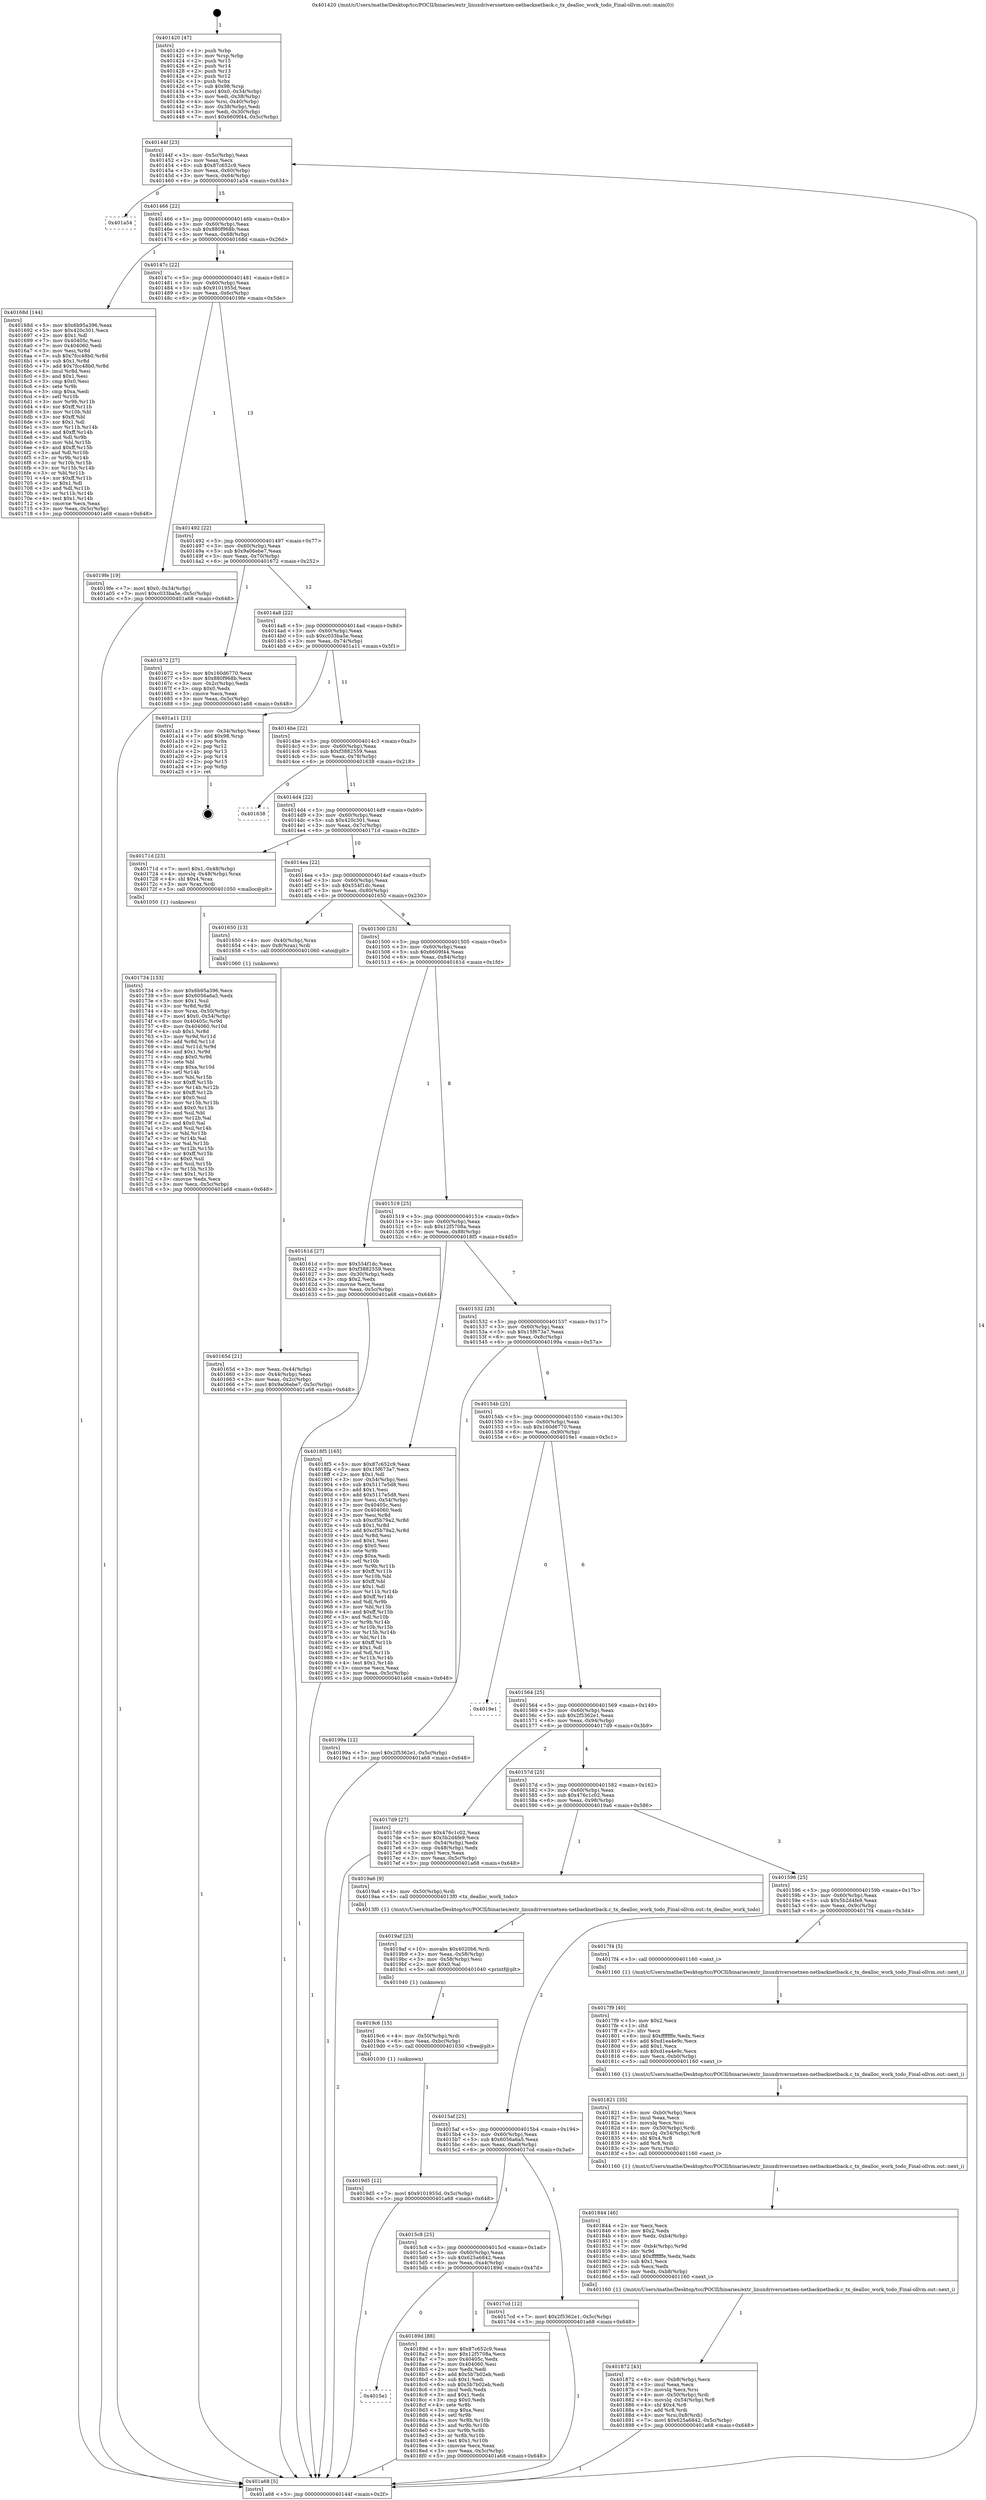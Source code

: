 digraph "0x401420" {
  label = "0x401420 (/mnt/c/Users/mathe/Desktop/tcc/POCII/binaries/extr_linuxdriversnetxen-netbacknetback.c_tx_dealloc_work_todo_Final-ollvm.out::main(0))"
  labelloc = "t"
  node[shape=record]

  Entry [label="",width=0.3,height=0.3,shape=circle,fillcolor=black,style=filled]
  "0x40144f" [label="{
     0x40144f [23]\l
     | [instrs]\l
     &nbsp;&nbsp;0x40144f \<+3\>: mov -0x5c(%rbp),%eax\l
     &nbsp;&nbsp;0x401452 \<+2\>: mov %eax,%ecx\l
     &nbsp;&nbsp;0x401454 \<+6\>: sub $0x87c652c9,%ecx\l
     &nbsp;&nbsp;0x40145a \<+3\>: mov %eax,-0x60(%rbp)\l
     &nbsp;&nbsp;0x40145d \<+3\>: mov %ecx,-0x64(%rbp)\l
     &nbsp;&nbsp;0x401460 \<+6\>: je 0000000000401a54 \<main+0x634\>\l
  }"]
  "0x401a54" [label="{
     0x401a54\l
  }", style=dashed]
  "0x401466" [label="{
     0x401466 [22]\l
     | [instrs]\l
     &nbsp;&nbsp;0x401466 \<+5\>: jmp 000000000040146b \<main+0x4b\>\l
     &nbsp;&nbsp;0x40146b \<+3\>: mov -0x60(%rbp),%eax\l
     &nbsp;&nbsp;0x40146e \<+5\>: sub $0x880f968b,%eax\l
     &nbsp;&nbsp;0x401473 \<+3\>: mov %eax,-0x68(%rbp)\l
     &nbsp;&nbsp;0x401476 \<+6\>: je 000000000040168d \<main+0x26d\>\l
  }"]
  Exit [label="",width=0.3,height=0.3,shape=circle,fillcolor=black,style=filled,peripheries=2]
  "0x40168d" [label="{
     0x40168d [144]\l
     | [instrs]\l
     &nbsp;&nbsp;0x40168d \<+5\>: mov $0x6b95a396,%eax\l
     &nbsp;&nbsp;0x401692 \<+5\>: mov $0x420c301,%ecx\l
     &nbsp;&nbsp;0x401697 \<+2\>: mov $0x1,%dl\l
     &nbsp;&nbsp;0x401699 \<+7\>: mov 0x40405c,%esi\l
     &nbsp;&nbsp;0x4016a0 \<+7\>: mov 0x404060,%edi\l
     &nbsp;&nbsp;0x4016a7 \<+3\>: mov %esi,%r8d\l
     &nbsp;&nbsp;0x4016aa \<+7\>: sub $0x7fcc48b0,%r8d\l
     &nbsp;&nbsp;0x4016b1 \<+4\>: sub $0x1,%r8d\l
     &nbsp;&nbsp;0x4016b5 \<+7\>: add $0x7fcc48b0,%r8d\l
     &nbsp;&nbsp;0x4016bc \<+4\>: imul %r8d,%esi\l
     &nbsp;&nbsp;0x4016c0 \<+3\>: and $0x1,%esi\l
     &nbsp;&nbsp;0x4016c3 \<+3\>: cmp $0x0,%esi\l
     &nbsp;&nbsp;0x4016c6 \<+4\>: sete %r9b\l
     &nbsp;&nbsp;0x4016ca \<+3\>: cmp $0xa,%edi\l
     &nbsp;&nbsp;0x4016cd \<+4\>: setl %r10b\l
     &nbsp;&nbsp;0x4016d1 \<+3\>: mov %r9b,%r11b\l
     &nbsp;&nbsp;0x4016d4 \<+4\>: xor $0xff,%r11b\l
     &nbsp;&nbsp;0x4016d8 \<+3\>: mov %r10b,%bl\l
     &nbsp;&nbsp;0x4016db \<+3\>: xor $0xff,%bl\l
     &nbsp;&nbsp;0x4016de \<+3\>: xor $0x1,%dl\l
     &nbsp;&nbsp;0x4016e1 \<+3\>: mov %r11b,%r14b\l
     &nbsp;&nbsp;0x4016e4 \<+4\>: and $0xff,%r14b\l
     &nbsp;&nbsp;0x4016e8 \<+3\>: and %dl,%r9b\l
     &nbsp;&nbsp;0x4016eb \<+3\>: mov %bl,%r15b\l
     &nbsp;&nbsp;0x4016ee \<+4\>: and $0xff,%r15b\l
     &nbsp;&nbsp;0x4016f2 \<+3\>: and %dl,%r10b\l
     &nbsp;&nbsp;0x4016f5 \<+3\>: or %r9b,%r14b\l
     &nbsp;&nbsp;0x4016f8 \<+3\>: or %r10b,%r15b\l
     &nbsp;&nbsp;0x4016fb \<+3\>: xor %r15b,%r14b\l
     &nbsp;&nbsp;0x4016fe \<+3\>: or %bl,%r11b\l
     &nbsp;&nbsp;0x401701 \<+4\>: xor $0xff,%r11b\l
     &nbsp;&nbsp;0x401705 \<+3\>: or $0x1,%dl\l
     &nbsp;&nbsp;0x401708 \<+3\>: and %dl,%r11b\l
     &nbsp;&nbsp;0x40170b \<+3\>: or %r11b,%r14b\l
     &nbsp;&nbsp;0x40170e \<+4\>: test $0x1,%r14b\l
     &nbsp;&nbsp;0x401712 \<+3\>: cmovne %ecx,%eax\l
     &nbsp;&nbsp;0x401715 \<+3\>: mov %eax,-0x5c(%rbp)\l
     &nbsp;&nbsp;0x401718 \<+5\>: jmp 0000000000401a68 \<main+0x648\>\l
  }"]
  "0x40147c" [label="{
     0x40147c [22]\l
     | [instrs]\l
     &nbsp;&nbsp;0x40147c \<+5\>: jmp 0000000000401481 \<main+0x61\>\l
     &nbsp;&nbsp;0x401481 \<+3\>: mov -0x60(%rbp),%eax\l
     &nbsp;&nbsp;0x401484 \<+5\>: sub $0x9101955d,%eax\l
     &nbsp;&nbsp;0x401489 \<+3\>: mov %eax,-0x6c(%rbp)\l
     &nbsp;&nbsp;0x40148c \<+6\>: je 00000000004019fe \<main+0x5de\>\l
  }"]
  "0x4019d5" [label="{
     0x4019d5 [12]\l
     | [instrs]\l
     &nbsp;&nbsp;0x4019d5 \<+7\>: movl $0x9101955d,-0x5c(%rbp)\l
     &nbsp;&nbsp;0x4019dc \<+5\>: jmp 0000000000401a68 \<main+0x648\>\l
  }"]
  "0x4019fe" [label="{
     0x4019fe [19]\l
     | [instrs]\l
     &nbsp;&nbsp;0x4019fe \<+7\>: movl $0x0,-0x34(%rbp)\l
     &nbsp;&nbsp;0x401a05 \<+7\>: movl $0xc033ba5e,-0x5c(%rbp)\l
     &nbsp;&nbsp;0x401a0c \<+5\>: jmp 0000000000401a68 \<main+0x648\>\l
  }"]
  "0x401492" [label="{
     0x401492 [22]\l
     | [instrs]\l
     &nbsp;&nbsp;0x401492 \<+5\>: jmp 0000000000401497 \<main+0x77\>\l
     &nbsp;&nbsp;0x401497 \<+3\>: mov -0x60(%rbp),%eax\l
     &nbsp;&nbsp;0x40149a \<+5\>: sub $0x9a06ebe7,%eax\l
     &nbsp;&nbsp;0x40149f \<+3\>: mov %eax,-0x70(%rbp)\l
     &nbsp;&nbsp;0x4014a2 \<+6\>: je 0000000000401672 \<main+0x252\>\l
  }"]
  "0x4019c6" [label="{
     0x4019c6 [15]\l
     | [instrs]\l
     &nbsp;&nbsp;0x4019c6 \<+4\>: mov -0x50(%rbp),%rdi\l
     &nbsp;&nbsp;0x4019ca \<+6\>: mov %eax,-0xbc(%rbp)\l
     &nbsp;&nbsp;0x4019d0 \<+5\>: call 0000000000401030 \<free@plt\>\l
     | [calls]\l
     &nbsp;&nbsp;0x401030 \{1\} (unknown)\l
  }"]
  "0x401672" [label="{
     0x401672 [27]\l
     | [instrs]\l
     &nbsp;&nbsp;0x401672 \<+5\>: mov $0x160d6770,%eax\l
     &nbsp;&nbsp;0x401677 \<+5\>: mov $0x880f968b,%ecx\l
     &nbsp;&nbsp;0x40167c \<+3\>: mov -0x2c(%rbp),%edx\l
     &nbsp;&nbsp;0x40167f \<+3\>: cmp $0x0,%edx\l
     &nbsp;&nbsp;0x401682 \<+3\>: cmove %ecx,%eax\l
     &nbsp;&nbsp;0x401685 \<+3\>: mov %eax,-0x5c(%rbp)\l
     &nbsp;&nbsp;0x401688 \<+5\>: jmp 0000000000401a68 \<main+0x648\>\l
  }"]
  "0x4014a8" [label="{
     0x4014a8 [22]\l
     | [instrs]\l
     &nbsp;&nbsp;0x4014a8 \<+5\>: jmp 00000000004014ad \<main+0x8d\>\l
     &nbsp;&nbsp;0x4014ad \<+3\>: mov -0x60(%rbp),%eax\l
     &nbsp;&nbsp;0x4014b0 \<+5\>: sub $0xc033ba5e,%eax\l
     &nbsp;&nbsp;0x4014b5 \<+3\>: mov %eax,-0x74(%rbp)\l
     &nbsp;&nbsp;0x4014b8 \<+6\>: je 0000000000401a11 \<main+0x5f1\>\l
  }"]
  "0x4019af" [label="{
     0x4019af [23]\l
     | [instrs]\l
     &nbsp;&nbsp;0x4019af \<+10\>: movabs $0x4020b6,%rdi\l
     &nbsp;&nbsp;0x4019b9 \<+3\>: mov %eax,-0x58(%rbp)\l
     &nbsp;&nbsp;0x4019bc \<+3\>: mov -0x58(%rbp),%esi\l
     &nbsp;&nbsp;0x4019bf \<+2\>: mov $0x0,%al\l
     &nbsp;&nbsp;0x4019c1 \<+5\>: call 0000000000401040 \<printf@plt\>\l
     | [calls]\l
     &nbsp;&nbsp;0x401040 \{1\} (unknown)\l
  }"]
  "0x401a11" [label="{
     0x401a11 [21]\l
     | [instrs]\l
     &nbsp;&nbsp;0x401a11 \<+3\>: mov -0x34(%rbp),%eax\l
     &nbsp;&nbsp;0x401a14 \<+7\>: add $0x98,%rsp\l
     &nbsp;&nbsp;0x401a1b \<+1\>: pop %rbx\l
     &nbsp;&nbsp;0x401a1c \<+2\>: pop %r12\l
     &nbsp;&nbsp;0x401a1e \<+2\>: pop %r13\l
     &nbsp;&nbsp;0x401a20 \<+2\>: pop %r14\l
     &nbsp;&nbsp;0x401a22 \<+2\>: pop %r15\l
     &nbsp;&nbsp;0x401a24 \<+1\>: pop %rbp\l
     &nbsp;&nbsp;0x401a25 \<+1\>: ret\l
  }"]
  "0x4014be" [label="{
     0x4014be [22]\l
     | [instrs]\l
     &nbsp;&nbsp;0x4014be \<+5\>: jmp 00000000004014c3 \<main+0xa3\>\l
     &nbsp;&nbsp;0x4014c3 \<+3\>: mov -0x60(%rbp),%eax\l
     &nbsp;&nbsp;0x4014c6 \<+5\>: sub $0xf3882559,%eax\l
     &nbsp;&nbsp;0x4014cb \<+3\>: mov %eax,-0x78(%rbp)\l
     &nbsp;&nbsp;0x4014ce \<+6\>: je 0000000000401638 \<main+0x218\>\l
  }"]
  "0x4015e1" [label="{
     0x4015e1\l
  }", style=dashed]
  "0x401638" [label="{
     0x401638\l
  }", style=dashed]
  "0x4014d4" [label="{
     0x4014d4 [22]\l
     | [instrs]\l
     &nbsp;&nbsp;0x4014d4 \<+5\>: jmp 00000000004014d9 \<main+0xb9\>\l
     &nbsp;&nbsp;0x4014d9 \<+3\>: mov -0x60(%rbp),%eax\l
     &nbsp;&nbsp;0x4014dc \<+5\>: sub $0x420c301,%eax\l
     &nbsp;&nbsp;0x4014e1 \<+3\>: mov %eax,-0x7c(%rbp)\l
     &nbsp;&nbsp;0x4014e4 \<+6\>: je 000000000040171d \<main+0x2fd\>\l
  }"]
  "0x40189d" [label="{
     0x40189d [88]\l
     | [instrs]\l
     &nbsp;&nbsp;0x40189d \<+5\>: mov $0x87c652c9,%eax\l
     &nbsp;&nbsp;0x4018a2 \<+5\>: mov $0x12f5708a,%ecx\l
     &nbsp;&nbsp;0x4018a7 \<+7\>: mov 0x40405c,%edx\l
     &nbsp;&nbsp;0x4018ae \<+7\>: mov 0x404060,%esi\l
     &nbsp;&nbsp;0x4018b5 \<+2\>: mov %edx,%edi\l
     &nbsp;&nbsp;0x4018b7 \<+6\>: add $0x5b7b02eb,%edi\l
     &nbsp;&nbsp;0x4018bd \<+3\>: sub $0x1,%edi\l
     &nbsp;&nbsp;0x4018c0 \<+6\>: sub $0x5b7b02eb,%edi\l
     &nbsp;&nbsp;0x4018c6 \<+3\>: imul %edi,%edx\l
     &nbsp;&nbsp;0x4018c9 \<+3\>: and $0x1,%edx\l
     &nbsp;&nbsp;0x4018cc \<+3\>: cmp $0x0,%edx\l
     &nbsp;&nbsp;0x4018cf \<+4\>: sete %r8b\l
     &nbsp;&nbsp;0x4018d3 \<+3\>: cmp $0xa,%esi\l
     &nbsp;&nbsp;0x4018d6 \<+4\>: setl %r9b\l
     &nbsp;&nbsp;0x4018da \<+3\>: mov %r8b,%r10b\l
     &nbsp;&nbsp;0x4018dd \<+3\>: and %r9b,%r10b\l
     &nbsp;&nbsp;0x4018e0 \<+3\>: xor %r9b,%r8b\l
     &nbsp;&nbsp;0x4018e3 \<+3\>: or %r8b,%r10b\l
     &nbsp;&nbsp;0x4018e6 \<+4\>: test $0x1,%r10b\l
     &nbsp;&nbsp;0x4018ea \<+3\>: cmovne %ecx,%eax\l
     &nbsp;&nbsp;0x4018ed \<+3\>: mov %eax,-0x5c(%rbp)\l
     &nbsp;&nbsp;0x4018f0 \<+5\>: jmp 0000000000401a68 \<main+0x648\>\l
  }"]
  "0x40171d" [label="{
     0x40171d [23]\l
     | [instrs]\l
     &nbsp;&nbsp;0x40171d \<+7\>: movl $0x1,-0x48(%rbp)\l
     &nbsp;&nbsp;0x401724 \<+4\>: movslq -0x48(%rbp),%rax\l
     &nbsp;&nbsp;0x401728 \<+4\>: shl $0x4,%rax\l
     &nbsp;&nbsp;0x40172c \<+3\>: mov %rax,%rdi\l
     &nbsp;&nbsp;0x40172f \<+5\>: call 0000000000401050 \<malloc@plt\>\l
     | [calls]\l
     &nbsp;&nbsp;0x401050 \{1\} (unknown)\l
  }"]
  "0x4014ea" [label="{
     0x4014ea [22]\l
     | [instrs]\l
     &nbsp;&nbsp;0x4014ea \<+5\>: jmp 00000000004014ef \<main+0xcf\>\l
     &nbsp;&nbsp;0x4014ef \<+3\>: mov -0x60(%rbp),%eax\l
     &nbsp;&nbsp;0x4014f2 \<+5\>: sub $0x554f1dc,%eax\l
     &nbsp;&nbsp;0x4014f7 \<+3\>: mov %eax,-0x80(%rbp)\l
     &nbsp;&nbsp;0x4014fa \<+6\>: je 0000000000401650 \<main+0x230\>\l
  }"]
  "0x401872" [label="{
     0x401872 [43]\l
     | [instrs]\l
     &nbsp;&nbsp;0x401872 \<+6\>: mov -0xb8(%rbp),%ecx\l
     &nbsp;&nbsp;0x401878 \<+3\>: imul %eax,%ecx\l
     &nbsp;&nbsp;0x40187b \<+3\>: movslq %ecx,%rsi\l
     &nbsp;&nbsp;0x40187e \<+4\>: mov -0x50(%rbp),%rdi\l
     &nbsp;&nbsp;0x401882 \<+4\>: movslq -0x54(%rbp),%r8\l
     &nbsp;&nbsp;0x401886 \<+4\>: shl $0x4,%r8\l
     &nbsp;&nbsp;0x40188a \<+3\>: add %r8,%rdi\l
     &nbsp;&nbsp;0x40188d \<+4\>: mov %rsi,0x8(%rdi)\l
     &nbsp;&nbsp;0x401891 \<+7\>: movl $0x625a6842,-0x5c(%rbp)\l
     &nbsp;&nbsp;0x401898 \<+5\>: jmp 0000000000401a68 \<main+0x648\>\l
  }"]
  "0x401650" [label="{
     0x401650 [13]\l
     | [instrs]\l
     &nbsp;&nbsp;0x401650 \<+4\>: mov -0x40(%rbp),%rax\l
     &nbsp;&nbsp;0x401654 \<+4\>: mov 0x8(%rax),%rdi\l
     &nbsp;&nbsp;0x401658 \<+5\>: call 0000000000401060 \<atoi@plt\>\l
     | [calls]\l
     &nbsp;&nbsp;0x401060 \{1\} (unknown)\l
  }"]
  "0x401500" [label="{
     0x401500 [25]\l
     | [instrs]\l
     &nbsp;&nbsp;0x401500 \<+5\>: jmp 0000000000401505 \<main+0xe5\>\l
     &nbsp;&nbsp;0x401505 \<+3\>: mov -0x60(%rbp),%eax\l
     &nbsp;&nbsp;0x401508 \<+5\>: sub $0x6609f44,%eax\l
     &nbsp;&nbsp;0x40150d \<+6\>: mov %eax,-0x84(%rbp)\l
     &nbsp;&nbsp;0x401513 \<+6\>: je 000000000040161d \<main+0x1fd\>\l
  }"]
  "0x401844" [label="{
     0x401844 [46]\l
     | [instrs]\l
     &nbsp;&nbsp;0x401844 \<+2\>: xor %ecx,%ecx\l
     &nbsp;&nbsp;0x401846 \<+5\>: mov $0x2,%edx\l
     &nbsp;&nbsp;0x40184b \<+6\>: mov %edx,-0xb4(%rbp)\l
     &nbsp;&nbsp;0x401851 \<+1\>: cltd\l
     &nbsp;&nbsp;0x401852 \<+7\>: mov -0xb4(%rbp),%r9d\l
     &nbsp;&nbsp;0x401859 \<+3\>: idiv %r9d\l
     &nbsp;&nbsp;0x40185c \<+6\>: imul $0xfffffffe,%edx,%edx\l
     &nbsp;&nbsp;0x401862 \<+3\>: sub $0x1,%ecx\l
     &nbsp;&nbsp;0x401865 \<+2\>: sub %ecx,%edx\l
     &nbsp;&nbsp;0x401867 \<+6\>: mov %edx,-0xb8(%rbp)\l
     &nbsp;&nbsp;0x40186d \<+5\>: call 0000000000401160 \<next_i\>\l
     | [calls]\l
     &nbsp;&nbsp;0x401160 \{1\} (/mnt/c/Users/mathe/Desktop/tcc/POCII/binaries/extr_linuxdriversnetxen-netbacknetback.c_tx_dealloc_work_todo_Final-ollvm.out::next_i)\l
  }"]
  "0x40161d" [label="{
     0x40161d [27]\l
     | [instrs]\l
     &nbsp;&nbsp;0x40161d \<+5\>: mov $0x554f1dc,%eax\l
     &nbsp;&nbsp;0x401622 \<+5\>: mov $0xf3882559,%ecx\l
     &nbsp;&nbsp;0x401627 \<+3\>: mov -0x30(%rbp),%edx\l
     &nbsp;&nbsp;0x40162a \<+3\>: cmp $0x2,%edx\l
     &nbsp;&nbsp;0x40162d \<+3\>: cmovne %ecx,%eax\l
     &nbsp;&nbsp;0x401630 \<+3\>: mov %eax,-0x5c(%rbp)\l
     &nbsp;&nbsp;0x401633 \<+5\>: jmp 0000000000401a68 \<main+0x648\>\l
  }"]
  "0x401519" [label="{
     0x401519 [25]\l
     | [instrs]\l
     &nbsp;&nbsp;0x401519 \<+5\>: jmp 000000000040151e \<main+0xfe\>\l
     &nbsp;&nbsp;0x40151e \<+3\>: mov -0x60(%rbp),%eax\l
     &nbsp;&nbsp;0x401521 \<+5\>: sub $0x12f5708a,%eax\l
     &nbsp;&nbsp;0x401526 \<+6\>: mov %eax,-0x88(%rbp)\l
     &nbsp;&nbsp;0x40152c \<+6\>: je 00000000004018f5 \<main+0x4d5\>\l
  }"]
  "0x401a68" [label="{
     0x401a68 [5]\l
     | [instrs]\l
     &nbsp;&nbsp;0x401a68 \<+5\>: jmp 000000000040144f \<main+0x2f\>\l
  }"]
  "0x401420" [label="{
     0x401420 [47]\l
     | [instrs]\l
     &nbsp;&nbsp;0x401420 \<+1\>: push %rbp\l
     &nbsp;&nbsp;0x401421 \<+3\>: mov %rsp,%rbp\l
     &nbsp;&nbsp;0x401424 \<+2\>: push %r15\l
     &nbsp;&nbsp;0x401426 \<+2\>: push %r14\l
     &nbsp;&nbsp;0x401428 \<+2\>: push %r13\l
     &nbsp;&nbsp;0x40142a \<+2\>: push %r12\l
     &nbsp;&nbsp;0x40142c \<+1\>: push %rbx\l
     &nbsp;&nbsp;0x40142d \<+7\>: sub $0x98,%rsp\l
     &nbsp;&nbsp;0x401434 \<+7\>: movl $0x0,-0x34(%rbp)\l
     &nbsp;&nbsp;0x40143b \<+3\>: mov %edi,-0x38(%rbp)\l
     &nbsp;&nbsp;0x40143e \<+4\>: mov %rsi,-0x40(%rbp)\l
     &nbsp;&nbsp;0x401442 \<+3\>: mov -0x38(%rbp),%edi\l
     &nbsp;&nbsp;0x401445 \<+3\>: mov %edi,-0x30(%rbp)\l
     &nbsp;&nbsp;0x401448 \<+7\>: movl $0x6609f44,-0x5c(%rbp)\l
  }"]
  "0x40165d" [label="{
     0x40165d [21]\l
     | [instrs]\l
     &nbsp;&nbsp;0x40165d \<+3\>: mov %eax,-0x44(%rbp)\l
     &nbsp;&nbsp;0x401660 \<+3\>: mov -0x44(%rbp),%eax\l
     &nbsp;&nbsp;0x401663 \<+3\>: mov %eax,-0x2c(%rbp)\l
     &nbsp;&nbsp;0x401666 \<+7\>: movl $0x9a06ebe7,-0x5c(%rbp)\l
     &nbsp;&nbsp;0x40166d \<+5\>: jmp 0000000000401a68 \<main+0x648\>\l
  }"]
  "0x401734" [label="{
     0x401734 [153]\l
     | [instrs]\l
     &nbsp;&nbsp;0x401734 \<+5\>: mov $0x6b95a396,%ecx\l
     &nbsp;&nbsp;0x401739 \<+5\>: mov $0x6056a6a5,%edx\l
     &nbsp;&nbsp;0x40173e \<+3\>: mov $0x1,%sil\l
     &nbsp;&nbsp;0x401741 \<+3\>: xor %r8d,%r8d\l
     &nbsp;&nbsp;0x401744 \<+4\>: mov %rax,-0x50(%rbp)\l
     &nbsp;&nbsp;0x401748 \<+7\>: movl $0x0,-0x54(%rbp)\l
     &nbsp;&nbsp;0x40174f \<+8\>: mov 0x40405c,%r9d\l
     &nbsp;&nbsp;0x401757 \<+8\>: mov 0x404060,%r10d\l
     &nbsp;&nbsp;0x40175f \<+4\>: sub $0x1,%r8d\l
     &nbsp;&nbsp;0x401763 \<+3\>: mov %r9d,%r11d\l
     &nbsp;&nbsp;0x401766 \<+3\>: add %r8d,%r11d\l
     &nbsp;&nbsp;0x401769 \<+4\>: imul %r11d,%r9d\l
     &nbsp;&nbsp;0x40176d \<+4\>: and $0x1,%r9d\l
     &nbsp;&nbsp;0x401771 \<+4\>: cmp $0x0,%r9d\l
     &nbsp;&nbsp;0x401775 \<+3\>: sete %bl\l
     &nbsp;&nbsp;0x401778 \<+4\>: cmp $0xa,%r10d\l
     &nbsp;&nbsp;0x40177c \<+4\>: setl %r14b\l
     &nbsp;&nbsp;0x401780 \<+3\>: mov %bl,%r15b\l
     &nbsp;&nbsp;0x401783 \<+4\>: xor $0xff,%r15b\l
     &nbsp;&nbsp;0x401787 \<+3\>: mov %r14b,%r12b\l
     &nbsp;&nbsp;0x40178a \<+4\>: xor $0xff,%r12b\l
     &nbsp;&nbsp;0x40178e \<+4\>: xor $0x0,%sil\l
     &nbsp;&nbsp;0x401792 \<+3\>: mov %r15b,%r13b\l
     &nbsp;&nbsp;0x401795 \<+4\>: and $0x0,%r13b\l
     &nbsp;&nbsp;0x401799 \<+3\>: and %sil,%bl\l
     &nbsp;&nbsp;0x40179c \<+3\>: mov %r12b,%al\l
     &nbsp;&nbsp;0x40179f \<+2\>: and $0x0,%al\l
     &nbsp;&nbsp;0x4017a1 \<+3\>: and %sil,%r14b\l
     &nbsp;&nbsp;0x4017a4 \<+3\>: or %bl,%r13b\l
     &nbsp;&nbsp;0x4017a7 \<+3\>: or %r14b,%al\l
     &nbsp;&nbsp;0x4017aa \<+3\>: xor %al,%r13b\l
     &nbsp;&nbsp;0x4017ad \<+3\>: or %r12b,%r15b\l
     &nbsp;&nbsp;0x4017b0 \<+4\>: xor $0xff,%r15b\l
     &nbsp;&nbsp;0x4017b4 \<+4\>: or $0x0,%sil\l
     &nbsp;&nbsp;0x4017b8 \<+3\>: and %sil,%r15b\l
     &nbsp;&nbsp;0x4017bb \<+3\>: or %r15b,%r13b\l
     &nbsp;&nbsp;0x4017be \<+4\>: test $0x1,%r13b\l
     &nbsp;&nbsp;0x4017c2 \<+3\>: cmovne %edx,%ecx\l
     &nbsp;&nbsp;0x4017c5 \<+3\>: mov %ecx,-0x5c(%rbp)\l
     &nbsp;&nbsp;0x4017c8 \<+5\>: jmp 0000000000401a68 \<main+0x648\>\l
  }"]
  "0x401821" [label="{
     0x401821 [35]\l
     | [instrs]\l
     &nbsp;&nbsp;0x401821 \<+6\>: mov -0xb0(%rbp),%ecx\l
     &nbsp;&nbsp;0x401827 \<+3\>: imul %eax,%ecx\l
     &nbsp;&nbsp;0x40182a \<+3\>: movslq %ecx,%rsi\l
     &nbsp;&nbsp;0x40182d \<+4\>: mov -0x50(%rbp),%rdi\l
     &nbsp;&nbsp;0x401831 \<+4\>: movslq -0x54(%rbp),%r8\l
     &nbsp;&nbsp;0x401835 \<+4\>: shl $0x4,%r8\l
     &nbsp;&nbsp;0x401839 \<+3\>: add %r8,%rdi\l
     &nbsp;&nbsp;0x40183c \<+3\>: mov %rsi,(%rdi)\l
     &nbsp;&nbsp;0x40183f \<+5\>: call 0000000000401160 \<next_i\>\l
     | [calls]\l
     &nbsp;&nbsp;0x401160 \{1\} (/mnt/c/Users/mathe/Desktop/tcc/POCII/binaries/extr_linuxdriversnetxen-netbacknetback.c_tx_dealloc_work_todo_Final-ollvm.out::next_i)\l
  }"]
  "0x4018f5" [label="{
     0x4018f5 [165]\l
     | [instrs]\l
     &nbsp;&nbsp;0x4018f5 \<+5\>: mov $0x87c652c9,%eax\l
     &nbsp;&nbsp;0x4018fa \<+5\>: mov $0x15f673a7,%ecx\l
     &nbsp;&nbsp;0x4018ff \<+2\>: mov $0x1,%dl\l
     &nbsp;&nbsp;0x401901 \<+3\>: mov -0x54(%rbp),%esi\l
     &nbsp;&nbsp;0x401904 \<+6\>: sub $0x5117e5d8,%esi\l
     &nbsp;&nbsp;0x40190a \<+3\>: add $0x1,%esi\l
     &nbsp;&nbsp;0x40190d \<+6\>: add $0x5117e5d8,%esi\l
     &nbsp;&nbsp;0x401913 \<+3\>: mov %esi,-0x54(%rbp)\l
     &nbsp;&nbsp;0x401916 \<+7\>: mov 0x40405c,%esi\l
     &nbsp;&nbsp;0x40191d \<+7\>: mov 0x404060,%edi\l
     &nbsp;&nbsp;0x401924 \<+3\>: mov %esi,%r8d\l
     &nbsp;&nbsp;0x401927 \<+7\>: sub $0xcf5b79a2,%r8d\l
     &nbsp;&nbsp;0x40192e \<+4\>: sub $0x1,%r8d\l
     &nbsp;&nbsp;0x401932 \<+7\>: add $0xcf5b79a2,%r8d\l
     &nbsp;&nbsp;0x401939 \<+4\>: imul %r8d,%esi\l
     &nbsp;&nbsp;0x40193d \<+3\>: and $0x1,%esi\l
     &nbsp;&nbsp;0x401940 \<+3\>: cmp $0x0,%esi\l
     &nbsp;&nbsp;0x401943 \<+4\>: sete %r9b\l
     &nbsp;&nbsp;0x401947 \<+3\>: cmp $0xa,%edi\l
     &nbsp;&nbsp;0x40194a \<+4\>: setl %r10b\l
     &nbsp;&nbsp;0x40194e \<+3\>: mov %r9b,%r11b\l
     &nbsp;&nbsp;0x401951 \<+4\>: xor $0xff,%r11b\l
     &nbsp;&nbsp;0x401955 \<+3\>: mov %r10b,%bl\l
     &nbsp;&nbsp;0x401958 \<+3\>: xor $0xff,%bl\l
     &nbsp;&nbsp;0x40195b \<+3\>: xor $0x1,%dl\l
     &nbsp;&nbsp;0x40195e \<+3\>: mov %r11b,%r14b\l
     &nbsp;&nbsp;0x401961 \<+4\>: and $0xff,%r14b\l
     &nbsp;&nbsp;0x401965 \<+3\>: and %dl,%r9b\l
     &nbsp;&nbsp;0x401968 \<+3\>: mov %bl,%r15b\l
     &nbsp;&nbsp;0x40196b \<+4\>: and $0xff,%r15b\l
     &nbsp;&nbsp;0x40196f \<+3\>: and %dl,%r10b\l
     &nbsp;&nbsp;0x401972 \<+3\>: or %r9b,%r14b\l
     &nbsp;&nbsp;0x401975 \<+3\>: or %r10b,%r15b\l
     &nbsp;&nbsp;0x401978 \<+3\>: xor %r15b,%r14b\l
     &nbsp;&nbsp;0x40197b \<+3\>: or %bl,%r11b\l
     &nbsp;&nbsp;0x40197e \<+4\>: xor $0xff,%r11b\l
     &nbsp;&nbsp;0x401982 \<+3\>: or $0x1,%dl\l
     &nbsp;&nbsp;0x401985 \<+3\>: and %dl,%r11b\l
     &nbsp;&nbsp;0x401988 \<+3\>: or %r11b,%r14b\l
     &nbsp;&nbsp;0x40198b \<+4\>: test $0x1,%r14b\l
     &nbsp;&nbsp;0x40198f \<+3\>: cmovne %ecx,%eax\l
     &nbsp;&nbsp;0x401992 \<+3\>: mov %eax,-0x5c(%rbp)\l
     &nbsp;&nbsp;0x401995 \<+5\>: jmp 0000000000401a68 \<main+0x648\>\l
  }"]
  "0x401532" [label="{
     0x401532 [25]\l
     | [instrs]\l
     &nbsp;&nbsp;0x401532 \<+5\>: jmp 0000000000401537 \<main+0x117\>\l
     &nbsp;&nbsp;0x401537 \<+3\>: mov -0x60(%rbp),%eax\l
     &nbsp;&nbsp;0x40153a \<+5\>: sub $0x15f673a7,%eax\l
     &nbsp;&nbsp;0x40153f \<+6\>: mov %eax,-0x8c(%rbp)\l
     &nbsp;&nbsp;0x401545 \<+6\>: je 000000000040199a \<main+0x57a\>\l
  }"]
  "0x4017f9" [label="{
     0x4017f9 [40]\l
     | [instrs]\l
     &nbsp;&nbsp;0x4017f9 \<+5\>: mov $0x2,%ecx\l
     &nbsp;&nbsp;0x4017fe \<+1\>: cltd\l
     &nbsp;&nbsp;0x4017ff \<+2\>: idiv %ecx\l
     &nbsp;&nbsp;0x401801 \<+6\>: imul $0xfffffffe,%edx,%ecx\l
     &nbsp;&nbsp;0x401807 \<+6\>: add $0xd1ea4e9c,%ecx\l
     &nbsp;&nbsp;0x40180d \<+3\>: add $0x1,%ecx\l
     &nbsp;&nbsp;0x401810 \<+6\>: sub $0xd1ea4e9c,%ecx\l
     &nbsp;&nbsp;0x401816 \<+6\>: mov %ecx,-0xb0(%rbp)\l
     &nbsp;&nbsp;0x40181c \<+5\>: call 0000000000401160 \<next_i\>\l
     | [calls]\l
     &nbsp;&nbsp;0x401160 \{1\} (/mnt/c/Users/mathe/Desktop/tcc/POCII/binaries/extr_linuxdriversnetxen-netbacknetback.c_tx_dealloc_work_todo_Final-ollvm.out::next_i)\l
  }"]
  "0x40199a" [label="{
     0x40199a [12]\l
     | [instrs]\l
     &nbsp;&nbsp;0x40199a \<+7\>: movl $0x2f5362e1,-0x5c(%rbp)\l
     &nbsp;&nbsp;0x4019a1 \<+5\>: jmp 0000000000401a68 \<main+0x648\>\l
  }"]
  "0x40154b" [label="{
     0x40154b [25]\l
     | [instrs]\l
     &nbsp;&nbsp;0x40154b \<+5\>: jmp 0000000000401550 \<main+0x130\>\l
     &nbsp;&nbsp;0x401550 \<+3\>: mov -0x60(%rbp),%eax\l
     &nbsp;&nbsp;0x401553 \<+5\>: sub $0x160d6770,%eax\l
     &nbsp;&nbsp;0x401558 \<+6\>: mov %eax,-0x90(%rbp)\l
     &nbsp;&nbsp;0x40155e \<+6\>: je 00000000004019e1 \<main+0x5c1\>\l
  }"]
  "0x4015c8" [label="{
     0x4015c8 [25]\l
     | [instrs]\l
     &nbsp;&nbsp;0x4015c8 \<+5\>: jmp 00000000004015cd \<main+0x1ad\>\l
     &nbsp;&nbsp;0x4015cd \<+3\>: mov -0x60(%rbp),%eax\l
     &nbsp;&nbsp;0x4015d0 \<+5\>: sub $0x625a6842,%eax\l
     &nbsp;&nbsp;0x4015d5 \<+6\>: mov %eax,-0xa4(%rbp)\l
     &nbsp;&nbsp;0x4015db \<+6\>: je 000000000040189d \<main+0x47d\>\l
  }"]
  "0x4019e1" [label="{
     0x4019e1\l
  }", style=dashed]
  "0x401564" [label="{
     0x401564 [25]\l
     | [instrs]\l
     &nbsp;&nbsp;0x401564 \<+5\>: jmp 0000000000401569 \<main+0x149\>\l
     &nbsp;&nbsp;0x401569 \<+3\>: mov -0x60(%rbp),%eax\l
     &nbsp;&nbsp;0x40156c \<+5\>: sub $0x2f5362e1,%eax\l
     &nbsp;&nbsp;0x401571 \<+6\>: mov %eax,-0x94(%rbp)\l
     &nbsp;&nbsp;0x401577 \<+6\>: je 00000000004017d9 \<main+0x3b9\>\l
  }"]
  "0x4017cd" [label="{
     0x4017cd [12]\l
     | [instrs]\l
     &nbsp;&nbsp;0x4017cd \<+7\>: movl $0x2f5362e1,-0x5c(%rbp)\l
     &nbsp;&nbsp;0x4017d4 \<+5\>: jmp 0000000000401a68 \<main+0x648\>\l
  }"]
  "0x4017d9" [label="{
     0x4017d9 [27]\l
     | [instrs]\l
     &nbsp;&nbsp;0x4017d9 \<+5\>: mov $0x476c1c02,%eax\l
     &nbsp;&nbsp;0x4017de \<+5\>: mov $0x5b2d4fe9,%ecx\l
     &nbsp;&nbsp;0x4017e3 \<+3\>: mov -0x54(%rbp),%edx\l
     &nbsp;&nbsp;0x4017e6 \<+3\>: cmp -0x48(%rbp),%edx\l
     &nbsp;&nbsp;0x4017e9 \<+3\>: cmovl %ecx,%eax\l
     &nbsp;&nbsp;0x4017ec \<+3\>: mov %eax,-0x5c(%rbp)\l
     &nbsp;&nbsp;0x4017ef \<+5\>: jmp 0000000000401a68 \<main+0x648\>\l
  }"]
  "0x40157d" [label="{
     0x40157d [25]\l
     | [instrs]\l
     &nbsp;&nbsp;0x40157d \<+5\>: jmp 0000000000401582 \<main+0x162\>\l
     &nbsp;&nbsp;0x401582 \<+3\>: mov -0x60(%rbp),%eax\l
     &nbsp;&nbsp;0x401585 \<+5\>: sub $0x476c1c02,%eax\l
     &nbsp;&nbsp;0x40158a \<+6\>: mov %eax,-0x98(%rbp)\l
     &nbsp;&nbsp;0x401590 \<+6\>: je 00000000004019a6 \<main+0x586\>\l
  }"]
  "0x4015af" [label="{
     0x4015af [25]\l
     | [instrs]\l
     &nbsp;&nbsp;0x4015af \<+5\>: jmp 00000000004015b4 \<main+0x194\>\l
     &nbsp;&nbsp;0x4015b4 \<+3\>: mov -0x60(%rbp),%eax\l
     &nbsp;&nbsp;0x4015b7 \<+5\>: sub $0x6056a6a5,%eax\l
     &nbsp;&nbsp;0x4015bc \<+6\>: mov %eax,-0xa0(%rbp)\l
     &nbsp;&nbsp;0x4015c2 \<+6\>: je 00000000004017cd \<main+0x3ad\>\l
  }"]
  "0x4019a6" [label="{
     0x4019a6 [9]\l
     | [instrs]\l
     &nbsp;&nbsp;0x4019a6 \<+4\>: mov -0x50(%rbp),%rdi\l
     &nbsp;&nbsp;0x4019aa \<+5\>: call 00000000004013f0 \<tx_dealloc_work_todo\>\l
     | [calls]\l
     &nbsp;&nbsp;0x4013f0 \{1\} (/mnt/c/Users/mathe/Desktop/tcc/POCII/binaries/extr_linuxdriversnetxen-netbacknetback.c_tx_dealloc_work_todo_Final-ollvm.out::tx_dealloc_work_todo)\l
  }"]
  "0x401596" [label="{
     0x401596 [25]\l
     | [instrs]\l
     &nbsp;&nbsp;0x401596 \<+5\>: jmp 000000000040159b \<main+0x17b\>\l
     &nbsp;&nbsp;0x40159b \<+3\>: mov -0x60(%rbp),%eax\l
     &nbsp;&nbsp;0x40159e \<+5\>: sub $0x5b2d4fe9,%eax\l
     &nbsp;&nbsp;0x4015a3 \<+6\>: mov %eax,-0x9c(%rbp)\l
     &nbsp;&nbsp;0x4015a9 \<+6\>: je 00000000004017f4 \<main+0x3d4\>\l
  }"]
  "0x4017f4" [label="{
     0x4017f4 [5]\l
     | [instrs]\l
     &nbsp;&nbsp;0x4017f4 \<+5\>: call 0000000000401160 \<next_i\>\l
     | [calls]\l
     &nbsp;&nbsp;0x401160 \{1\} (/mnt/c/Users/mathe/Desktop/tcc/POCII/binaries/extr_linuxdriversnetxen-netbacknetback.c_tx_dealloc_work_todo_Final-ollvm.out::next_i)\l
  }"]
  Entry -> "0x401420" [label=" 1"]
  "0x40144f" -> "0x401a54" [label=" 0"]
  "0x40144f" -> "0x401466" [label=" 15"]
  "0x401a11" -> Exit [label=" 1"]
  "0x401466" -> "0x40168d" [label=" 1"]
  "0x401466" -> "0x40147c" [label=" 14"]
  "0x4019fe" -> "0x401a68" [label=" 1"]
  "0x40147c" -> "0x4019fe" [label=" 1"]
  "0x40147c" -> "0x401492" [label=" 13"]
  "0x4019d5" -> "0x401a68" [label=" 1"]
  "0x401492" -> "0x401672" [label=" 1"]
  "0x401492" -> "0x4014a8" [label=" 12"]
  "0x4019c6" -> "0x4019d5" [label=" 1"]
  "0x4014a8" -> "0x401a11" [label=" 1"]
  "0x4014a8" -> "0x4014be" [label=" 11"]
  "0x4019af" -> "0x4019c6" [label=" 1"]
  "0x4014be" -> "0x401638" [label=" 0"]
  "0x4014be" -> "0x4014d4" [label=" 11"]
  "0x4019a6" -> "0x4019af" [label=" 1"]
  "0x4014d4" -> "0x40171d" [label=" 1"]
  "0x4014d4" -> "0x4014ea" [label=" 10"]
  "0x40199a" -> "0x401a68" [label=" 1"]
  "0x4014ea" -> "0x401650" [label=" 1"]
  "0x4014ea" -> "0x401500" [label=" 9"]
  "0x40189d" -> "0x401a68" [label=" 1"]
  "0x401500" -> "0x40161d" [label=" 1"]
  "0x401500" -> "0x401519" [label=" 8"]
  "0x40161d" -> "0x401a68" [label=" 1"]
  "0x401420" -> "0x40144f" [label=" 1"]
  "0x401a68" -> "0x40144f" [label=" 14"]
  "0x401650" -> "0x40165d" [label=" 1"]
  "0x40165d" -> "0x401a68" [label=" 1"]
  "0x401672" -> "0x401a68" [label=" 1"]
  "0x40168d" -> "0x401a68" [label=" 1"]
  "0x40171d" -> "0x401734" [label=" 1"]
  "0x401734" -> "0x401a68" [label=" 1"]
  "0x4015c8" -> "0x4015e1" [label=" 0"]
  "0x401519" -> "0x4018f5" [label=" 1"]
  "0x401519" -> "0x401532" [label=" 7"]
  "0x4015c8" -> "0x40189d" [label=" 1"]
  "0x401532" -> "0x40199a" [label=" 1"]
  "0x401532" -> "0x40154b" [label=" 6"]
  "0x4018f5" -> "0x401a68" [label=" 1"]
  "0x40154b" -> "0x4019e1" [label=" 0"]
  "0x40154b" -> "0x401564" [label=" 6"]
  "0x401872" -> "0x401a68" [label=" 1"]
  "0x401564" -> "0x4017d9" [label=" 2"]
  "0x401564" -> "0x40157d" [label=" 4"]
  "0x401844" -> "0x401872" [label=" 1"]
  "0x40157d" -> "0x4019a6" [label=" 1"]
  "0x40157d" -> "0x401596" [label=" 3"]
  "0x4017f9" -> "0x401821" [label=" 1"]
  "0x401596" -> "0x4017f4" [label=" 1"]
  "0x401596" -> "0x4015af" [label=" 2"]
  "0x401821" -> "0x401844" [label=" 1"]
  "0x4015af" -> "0x4017cd" [label=" 1"]
  "0x4015af" -> "0x4015c8" [label=" 1"]
  "0x4017cd" -> "0x401a68" [label=" 1"]
  "0x4017d9" -> "0x401a68" [label=" 2"]
  "0x4017f4" -> "0x4017f9" [label=" 1"]
}
